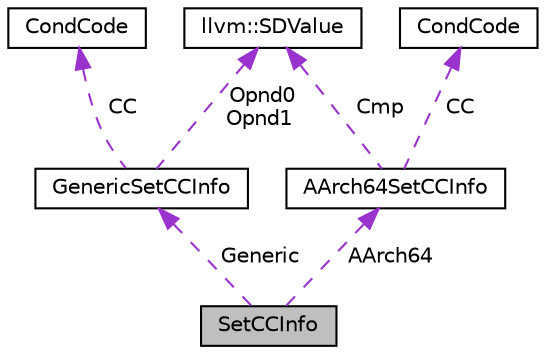 digraph "SetCCInfo"
{
 // LATEX_PDF_SIZE
  bgcolor="transparent";
  edge [fontname="Helvetica",fontsize="10",labelfontname="Helvetica",labelfontsize="10"];
  node [fontname="Helvetica",fontsize="10",shape="box"];
  Node1 [label="SetCCInfo",height=0.2,width=0.4,color="black", fillcolor="grey75", style="filled", fontcolor="black",tooltip="Helper structure to keep track of SetCC information."];
  Node2 -> Node1 [dir="back",color="darkorchid3",fontsize="10",style="dashed",label=" Generic" ,fontname="Helvetica"];
  Node2 [label="GenericSetCCInfo",height=0.2,width=0.4,color="black",URL="$structGenericSetCCInfo.html",tooltip="Helper structure to keep track of ISD::SET_CC operands."];
  Node3 -> Node2 [dir="back",color="darkorchid3",fontsize="10",style="dashed",label=" Opnd0\nOpnd1" ,fontname="Helvetica"];
  Node3 [label="llvm::SDValue",height=0.2,width=0.4,color="black",URL="$classllvm_1_1SDValue.html",tooltip="Unlike LLVM values, Selection DAG nodes may return multiple values as the result of a computation."];
  Node4 -> Node2 [dir="back",color="darkorchid3",fontsize="10",style="dashed",label=" CC" ,fontname="Helvetica"];
  Node4 [label="CondCode",height=0.2,width=0.4,color="black",tooltip=" "];
  Node5 -> Node1 [dir="back",color="darkorchid3",fontsize="10",style="dashed",label=" AArch64" ,fontname="Helvetica"];
  Node5 [label="AArch64SetCCInfo",height=0.2,width=0.4,color="black",URL="$structAArch64SetCCInfo.html",tooltip="Helper structure to keep track of a SET_CC lowered into AArch64 code."];
  Node3 -> Node5 [dir="back",color="darkorchid3",fontsize="10",style="dashed",label=" Cmp" ,fontname="Helvetica"];
  Node6 -> Node5 [dir="back",color="darkorchid3",fontsize="10",style="dashed",label=" CC" ,fontname="Helvetica"];
  Node6 [label="CondCode",height=0.2,width=0.4,color="black",tooltip=" "];
}
